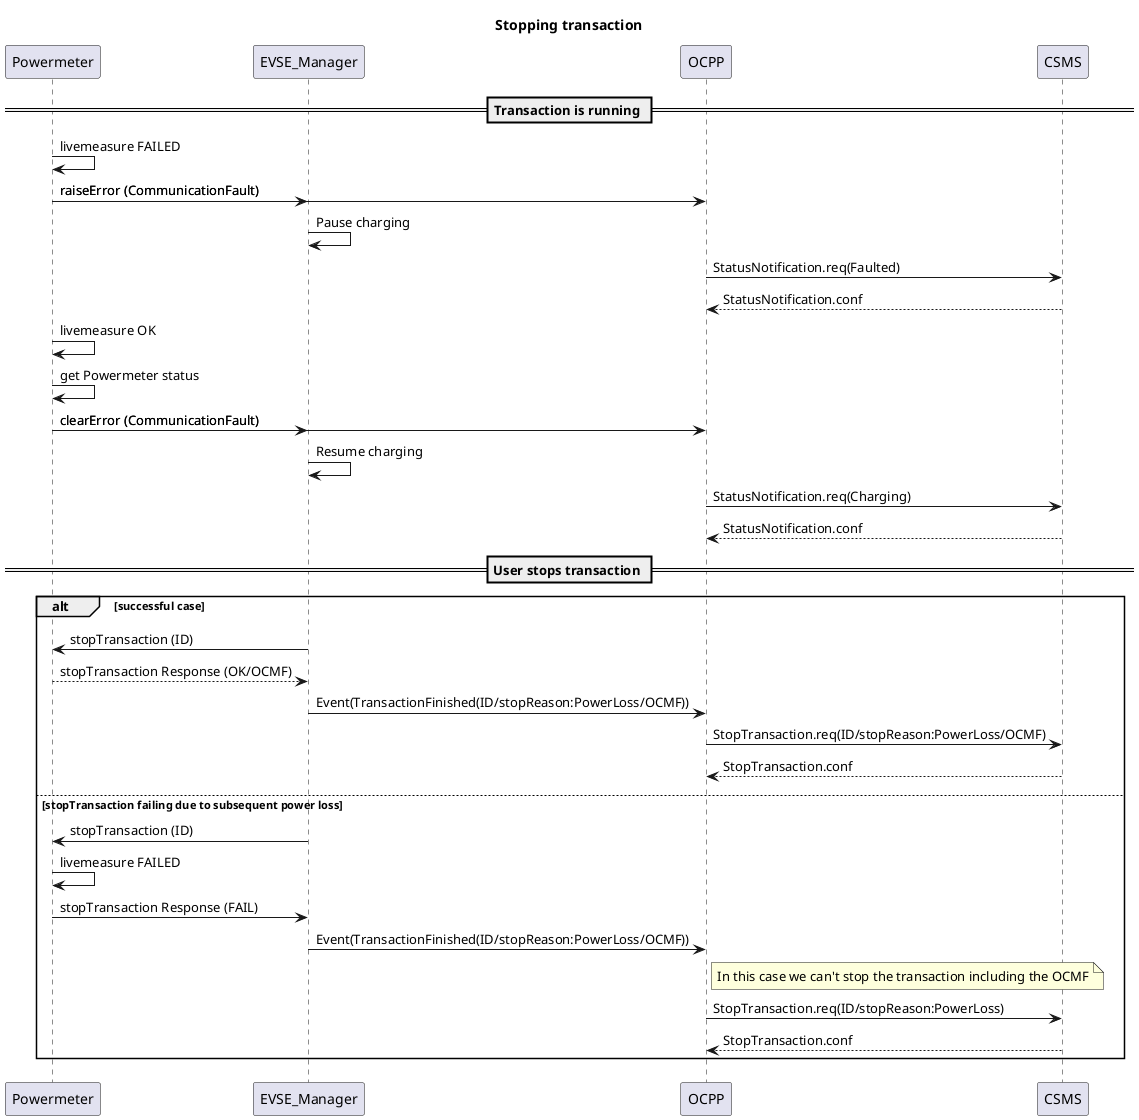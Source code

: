 @startuml
participant Powermeter
participant EVSE_Manager
participant OCPP
participant CSMS

title Stopping transaction

== Transaction is running ==

Powermeter -> Powermeter: livemeasure FAILED

!pragma teoz true
Powermeter -> EVSE_Manager: raiseError (CommunicationFault)
& Powermeter -> OCPP: raiseError (CommunicationFault)

EVSE_Manager->EVSE_Manager: Pause charging

OCPP->CSMS: StatusNotification.req(Faulted)
return StatusNotification.conf

Powermeter -> Powermeter: livemeasure OK
Powermeter -> Powermeter: get Powermeter status
!pragma teoz true
Powermeter -> EVSE_Manager: clearError (CommunicationFault)
& Powermeter -> OCPP: clearError (CommunicationFault)

EVSE_Manager->EVSE_Manager: Resume charging

OCPP->CSMS: StatusNotification.req(Charging)
return StatusNotification.conf

== User stops transaction ==

alt successful case
EVSE_Manager -> Powermeter: stopTransaction (ID)
return stopTransaction Response (OK/OCMF)
EVSE_Manager -> OCPP: Event(TransactionFinished(ID/stopReason:PowerLoss/OCMF))

OCPP->CSMS: StopTransaction.req(ID/stopReason:PowerLoss/OCMF)
return StopTransaction.conf

else stopTransaction failing due to subsequent power loss
EVSE_Manager -> Powermeter: stopTransaction (ID)
Powermeter -> Powermeter: livemeasure FAILED
Powermeter -> EVSE_Manager: stopTransaction Response (FAIL)
EVSE_Manager -> OCPP: Event(TransactionFinished(ID/stopReason:PowerLoss/OCMF))

note right of OCPP: In this case we can't stop the transaction including the OCMF
OCPP->CSMS: StopTransaction.req(ID/stopReason:PowerLoss)
return StopTransaction.conf
end

@enduml
